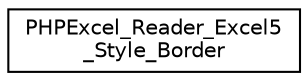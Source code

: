 digraph "Иерархия классов. Графический вид."
{
  edge [fontname="Helvetica",fontsize="10",labelfontname="Helvetica",labelfontsize="10"];
  node [fontname="Helvetica",fontsize="10",shape=record];
  rankdir="LR";
  Node0 [label="PHPExcel_Reader_Excel5\l_Style_Border",height=0.2,width=0.4,color="black", fillcolor="white", style="filled",URL="$class_p_h_p_excel___reader___excel5___style___border.html"];
}
